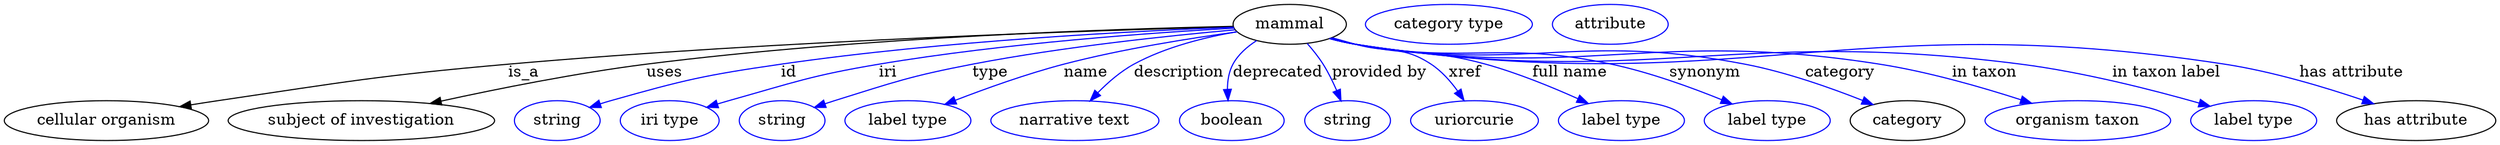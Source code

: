digraph {
	graph [bb="0,0,2236.1,123"];
	node [label="\N"];
	mammal	[height=0.5,
		label=mammal,
		pos="1152.6,105",
		width=1.4082];
	"cellular organism"	[height=0.5,
		pos="91.642,18",
		width=2.5456];
	mammal -> "cellular organism"	[label=is_a,
		lp="467.64,61.5",
		pos="e,157.47,30.606 1102.1,102.77 986.91,99.694 696.02,90.302 453.64,69 336.73,58.725 307.74,53.172 191.64,36 183.78,34.837 175.58,33.555 \
167.4,32.233"];
	"subject of investigation"	[height=0.5,
		pos="320.64,18",
		width=3.3219];
	mammal -> "subject of investigation"	[label=uses,
		lp="594.14,61.5",
		pos="e,382.59,33.426 1102.1,103.15 1001.7,100.97 770.36,93.505 577.64,69 514.65,60.991 443.89,46.835 392.58,35.626"];
	id	[color=blue,
		height=0.5,
		label=string,
		pos="496.64,18",
		width=1.0652];
	mammal -> id	[color=blue,
		label=id,
		lp="706.64,61.5",
		pos="e,525.64,29.954 1102.5,102.3 1018.7,98.97 845.05,90.001 699.64,69 629.93,58.932 612.43,55.131 544.64,36 541.54,35.124 538.34,34.151 \
535.14,33.129",
		style=solid];
	iri	[color=blue,
		height=0.5,
		label="iri type",
		pos="597.64,18",
		width=1.2277];
	mammal -> iri	[color=blue,
		label=iri,
		lp="792.64,61.5",
		pos="e,631.01,29.926 1102.6,101.6 1031.6,97.657 897.41,88.243 784.64,69 734.47,60.438 678.2,44.504 640.62,32.92",
		style=solid];
	type	[color=blue,
		height=0.5,
		label=string,
		pos="698.64,18",
		width=1.0652];
	mammal -> type	[color=blue,
		label=type,
		lp="884.64,61.5",
		pos="e,727.59,29.908 1103.8,100.07 1047,95.013 950.44,84.933 868.64,69 813.09,58.179 799.64,52.974 745.64,36 742.89,35.134 740.05,34.206 \
737.21,33.246",
		style=solid];
	name	[color=blue,
		height=0.5,
		label="label type",
		pos="811.64,18",
		width=1.5707];
	mammal -> name	[color=blue,
		label=name,
		lp="970.64,61.5",
		pos="e,844.55,32.673 1105.6,98.21 1064.4,92.573 1002.9,82.826 950.64,69 917.63,60.273 881.36,47.098 854.14,36.463",
		style=solid];
	description	[color=blue,
		height=0.5,
		label="narrative text",
		pos="961.64,18",
		width=2.0943];
	mammal -> description	[color=blue,
		label=description,
		lp="1053.1,61.5",
		pos="e,974.64,35.75 1105.3,98.525 1077,93.751 1041.2,84.968 1012.6,69 1001,62.471 990.09,52.573 981.4,43.302",
		style=solid];
	deprecated	[color=blue,
		height=0.5,
		label=boolean,
		pos="1101.6,18",
		width=1.2999];
	mammal -> deprecated	[color=blue,
		label=deprecated,
		lp="1142.1,61.5",
		pos="e,1097.8,36.158 1122.9,90.422 1114.5,85.023 1106.3,77.932 1101.6,69 1098,62.135 1096.9,53.97 1097,46.248",
		style=solid];
	"provided by"	[color=blue,
		height=0.5,
		label=string,
		pos="1204.6,18",
		width=1.0652];
	mammal -> "provided by"	[color=blue,
		label="provided by",
		lp="1233.1,61.5",
		pos="e,1198.7,35.83 1168.4,87.695 1173.3,82.051 1178.6,75.503 1182.6,69 1187.3,61.663 1191.4,53.191 1194.8,45.329",
		style=solid];
	xref	[color=blue,
		height=0.5,
		label=uriorcurie,
		pos="1318.6,18",
		width=1.5887];
	mammal -> xref	[color=blue,
		label=xref,
		lp="1310.1,61.5",
		pos="e,1309.2,36.221 1190.7,92.904 1197.7,90.912 1204.9,88.874 1211.6,87 1241.8,78.672 1253.6,86.226 1279.6,69 1289,62.813 1297.1,53.618 \
1303.5,44.795",
		style=solid];
	"full name"	[color=blue,
		height=0.5,
		label="label type",
		pos="1450.6,18",
		width=1.5707];
	mammal -> "full name"	[color=blue,
		label="full name",
		lp="1404.1,61.5",
		pos="e,1420.8,33.579 1189.6,92.57 1196.9,90.544 1204.5,88.581 1211.6,87 1263,75.694 1277.9,83.074 1328.6,69 1357.1,61.089 1387.9,48.428 \
1411.5,37.826",
		style=solid];
	synonym	[color=blue,
		height=0.5,
		label="label type",
		pos="1581.6,18",
		width=1.5707];
	mammal -> synonym	[color=blue,
		label=synonym,
		lp="1525.6,61.5",
		pos="e,1550.1,32.991 1188.9,92.312 1196.3,90.259 1204.2,88.35 1211.6,87 1312.5,68.712 1341.4,90.431 1441.6,69 1476,61.665 1513.3,48.017 \
1540.8,36.831",
		style=solid];
	category	[height=0.5,
		pos="1707.6,18",
		width=1.4263];
	mammal -> category	[color=blue,
		label=category,
		lp="1647.1,61.5",
		pos="e,1676.7,32.417 1188.5,92.243 1196.1,90.167 1204.1,88.268 1211.6,87 1365.3,61.268 1408.7,98.519 1561.6,69 1598.4,61.906 1638.5,47.664 \
1667.4,36.188",
		style=solid];
	"in taxon"	[color=blue,
		height=0.5,
		label="organism taxon",
		pos="1860.6,18",
		width=2.3109];
	mammal -> "in taxon"	[color=blue,
		label="in taxon",
		lp="1776.6,61.5",
		pos="e,1819.2,33.651 1188.5,92.165 1196.1,90.096 1204.1,88.218 1211.6,87 1418.5,53.756 1475.7,101.55 1682.6,69 1726.3,62.139 1774.4,48.213 \
1809.6,36.797",
		style=solid];
	"in taxon label"	[color=blue,
		height=0.5,
		label="label type",
		pos="2018.6,18",
		width=1.5707];
	mammal -> "in taxon label"	[color=blue,
		label="in taxon label",
		lp="1940.1,61.5",
		pos="e,1979.4,31.03 1188.5,92.118 1196.1,90.051 1204.1,88.187 1211.6,87 1474.3,45.868 1545.9,103.06 1809.6,69 1865.3,61.811 1927.7,45.804 \
1969.7,33.826",
		style=solid];
	"has attribute"	[height=0.5,
		pos="2164.6,18",
		width=1.9859];
	mammal -> "has attribute"	[color=blue,
		label="has attribute",
		lp="2106.6,61.5",
		pos="e,2126.4,33.248 1188.2,92.162 1195.8,90.065 1203.9,88.177 1211.6,87 1554.9,34.5 1649.5,121.91 1992.6,69 2035.4,62.401 2082.6,48.187 \
2116.7,36.595",
		style=solid];
	"named thing_category"	[color=blue,
		height=0.5,
		label="category type",
		pos="1295.6,105",
		width=2.0762];
	"organismal entity_has attribute"	[color=blue,
		height=0.5,
		label=attribute,
		pos="1440.6,105",
		width=1.4443];
}
